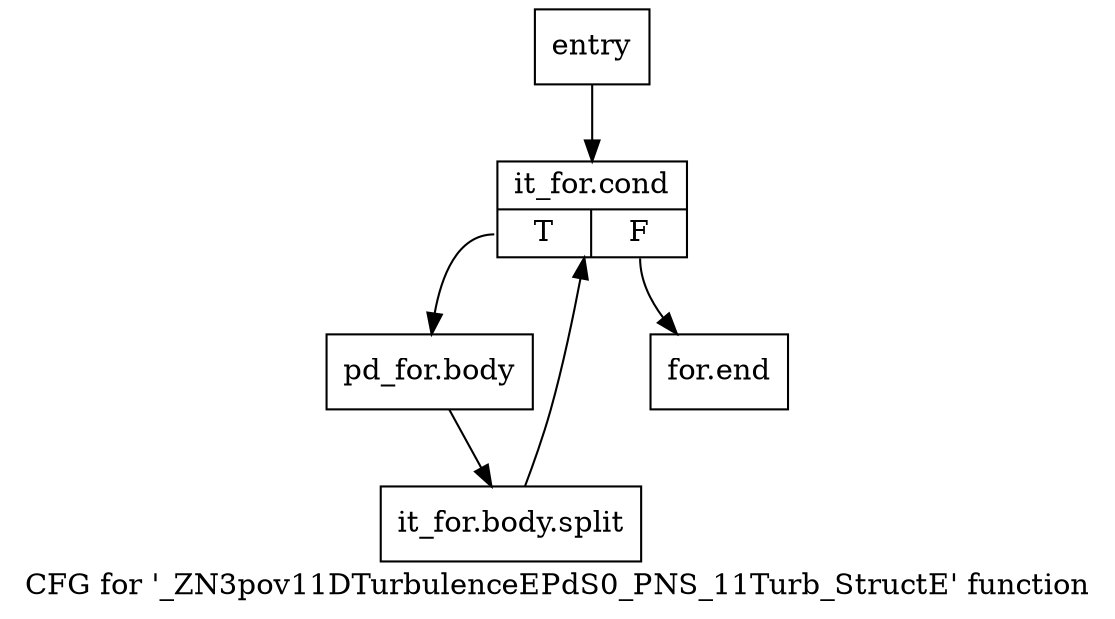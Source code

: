 digraph "CFG for '_ZN3pov11DTurbulenceEPdS0_PNS_11Turb_StructE' function" {
	label="CFG for '_ZN3pov11DTurbulenceEPdS0_PNS_11Turb_StructE' function";

	Node0x2091280 [shape=record,label="{entry}"];
	Node0x2091280 -> Node0x20a2990;
	Node0x20a2990 [shape=record,label="{it_for.cond|{<s0>T|<s1>F}}"];
	Node0x20a2990:s0 -> Node0x20a29e0;
	Node0x20a2990:s1 -> Node0x20a2a30;
	Node0x20a29e0 [shape=record,label="{pd_for.body}"];
	Node0x20a29e0 -> Node0x33e0710;
	Node0x33e0710 [shape=record,label="{it_for.body.split}"];
	Node0x33e0710 -> Node0x20a2990;
	Node0x20a2a30 [shape=record,label="{for.end}"];
}

